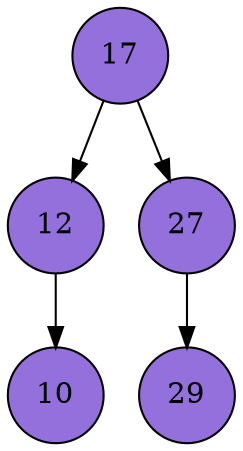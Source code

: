 digraph ArvoreBinaria {
node [shape=circle, style=filled, color=black, fillcolor="#9370DB"];
edge [color=black];
17 -> 12;
17 -> 27;
12 -> 10;
27 -> 29;
}
